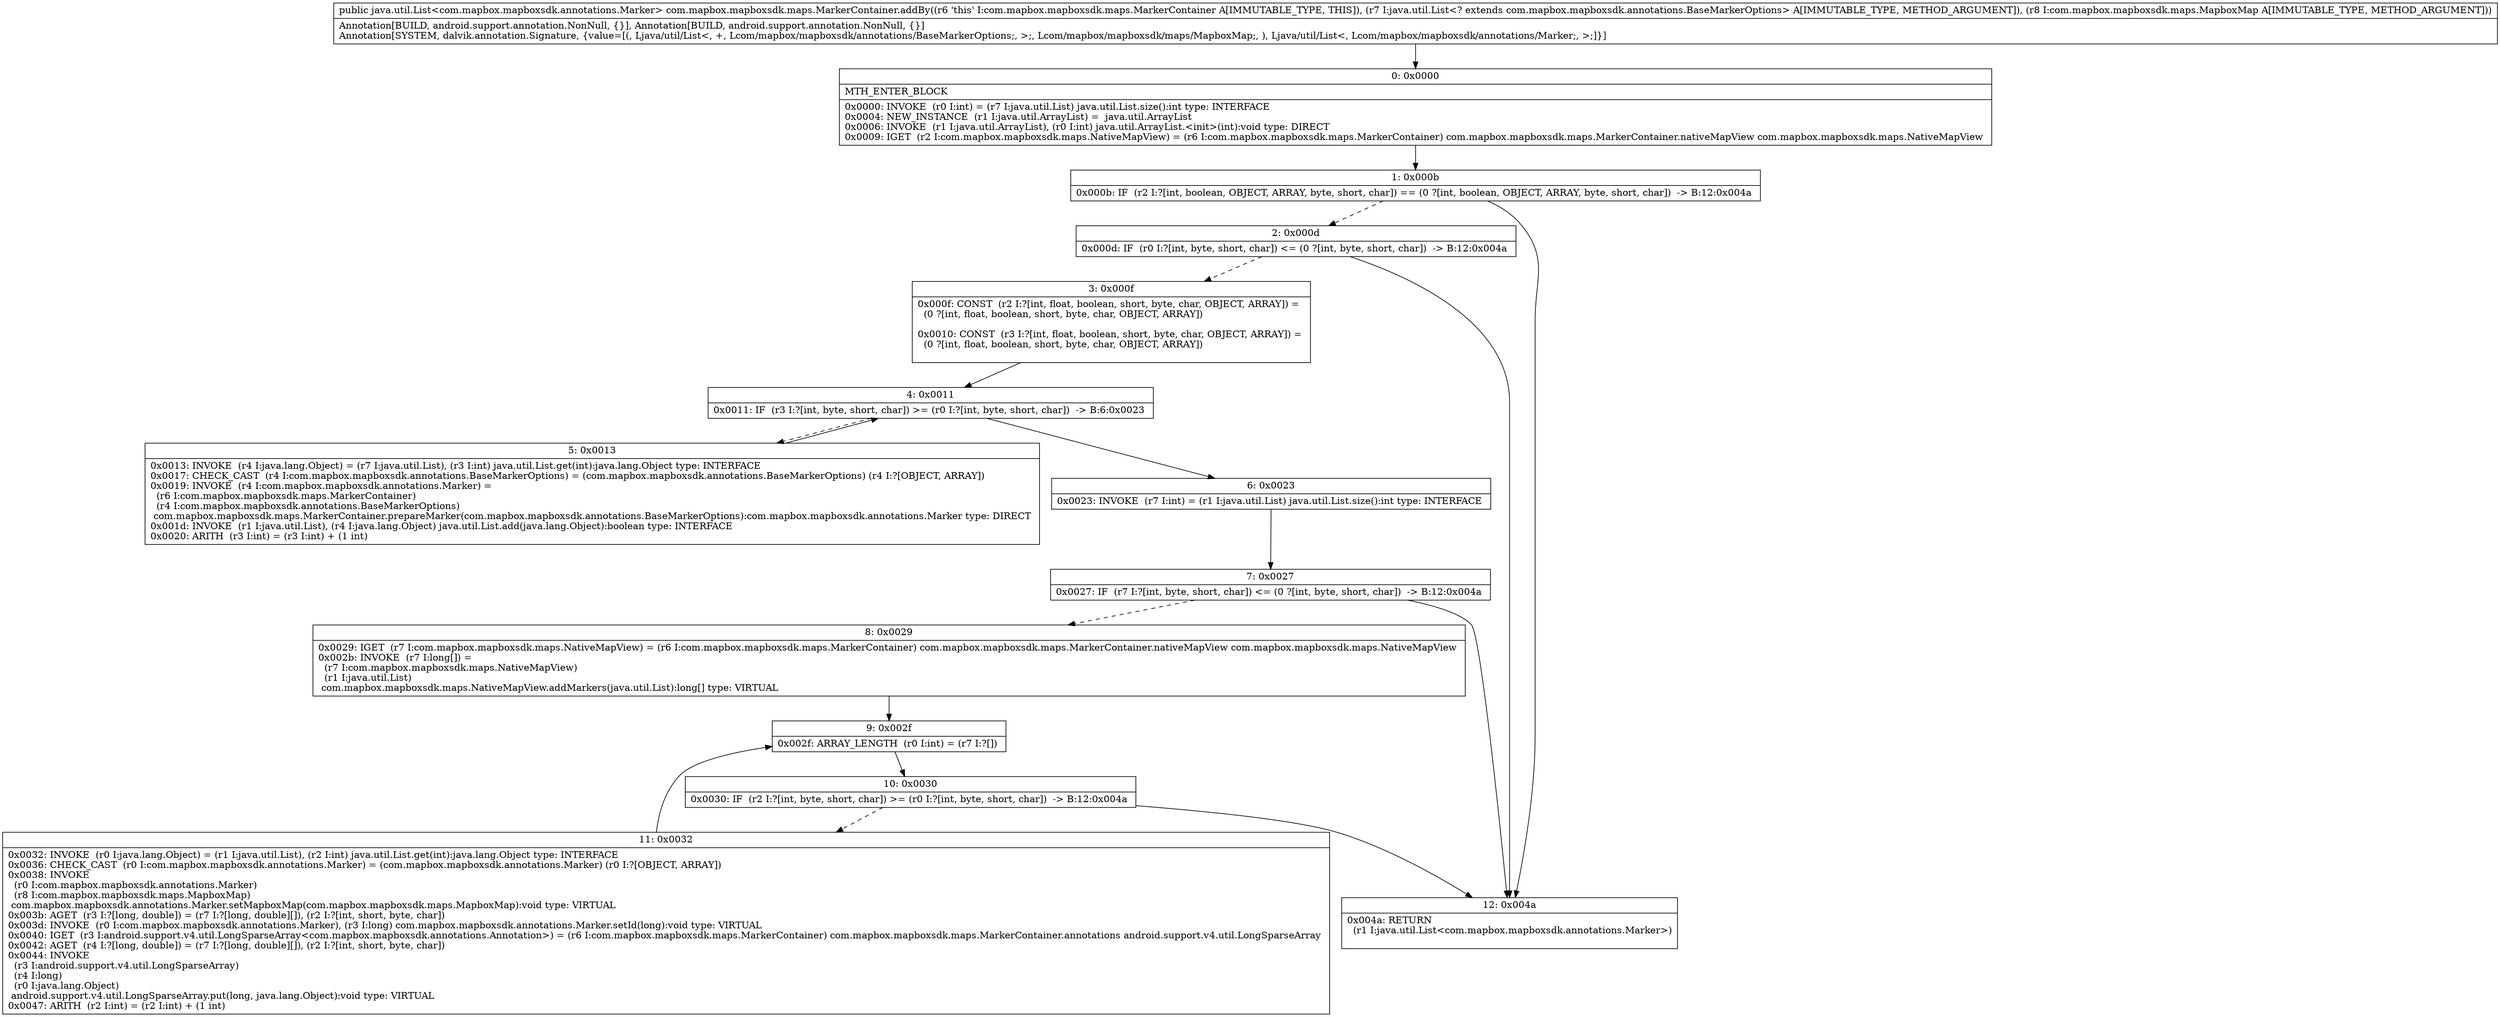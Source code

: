 digraph "CFG forcom.mapbox.mapboxsdk.maps.MarkerContainer.addBy(Ljava\/util\/List;Lcom\/mapbox\/mapboxsdk\/maps\/MapboxMap;)Ljava\/util\/List;" {
Node_0 [shape=record,label="{0\:\ 0x0000|MTH_ENTER_BLOCK\l|0x0000: INVOKE  (r0 I:int) = (r7 I:java.util.List) java.util.List.size():int type: INTERFACE \l0x0004: NEW_INSTANCE  (r1 I:java.util.ArrayList) =  java.util.ArrayList \l0x0006: INVOKE  (r1 I:java.util.ArrayList), (r0 I:int) java.util.ArrayList.\<init\>(int):void type: DIRECT \l0x0009: IGET  (r2 I:com.mapbox.mapboxsdk.maps.NativeMapView) = (r6 I:com.mapbox.mapboxsdk.maps.MarkerContainer) com.mapbox.mapboxsdk.maps.MarkerContainer.nativeMapView com.mapbox.mapboxsdk.maps.NativeMapView \l}"];
Node_1 [shape=record,label="{1\:\ 0x000b|0x000b: IF  (r2 I:?[int, boolean, OBJECT, ARRAY, byte, short, char]) == (0 ?[int, boolean, OBJECT, ARRAY, byte, short, char])  \-\> B:12:0x004a \l}"];
Node_2 [shape=record,label="{2\:\ 0x000d|0x000d: IF  (r0 I:?[int, byte, short, char]) \<= (0 ?[int, byte, short, char])  \-\> B:12:0x004a \l}"];
Node_3 [shape=record,label="{3\:\ 0x000f|0x000f: CONST  (r2 I:?[int, float, boolean, short, byte, char, OBJECT, ARRAY]) = \l  (0 ?[int, float, boolean, short, byte, char, OBJECT, ARRAY])\l \l0x0010: CONST  (r3 I:?[int, float, boolean, short, byte, char, OBJECT, ARRAY]) = \l  (0 ?[int, float, boolean, short, byte, char, OBJECT, ARRAY])\l \l}"];
Node_4 [shape=record,label="{4\:\ 0x0011|0x0011: IF  (r3 I:?[int, byte, short, char]) \>= (r0 I:?[int, byte, short, char])  \-\> B:6:0x0023 \l}"];
Node_5 [shape=record,label="{5\:\ 0x0013|0x0013: INVOKE  (r4 I:java.lang.Object) = (r7 I:java.util.List), (r3 I:int) java.util.List.get(int):java.lang.Object type: INTERFACE \l0x0017: CHECK_CAST  (r4 I:com.mapbox.mapboxsdk.annotations.BaseMarkerOptions) = (com.mapbox.mapboxsdk.annotations.BaseMarkerOptions) (r4 I:?[OBJECT, ARRAY]) \l0x0019: INVOKE  (r4 I:com.mapbox.mapboxsdk.annotations.Marker) = \l  (r6 I:com.mapbox.mapboxsdk.maps.MarkerContainer)\l  (r4 I:com.mapbox.mapboxsdk.annotations.BaseMarkerOptions)\l com.mapbox.mapboxsdk.maps.MarkerContainer.prepareMarker(com.mapbox.mapboxsdk.annotations.BaseMarkerOptions):com.mapbox.mapboxsdk.annotations.Marker type: DIRECT \l0x001d: INVOKE  (r1 I:java.util.List), (r4 I:java.lang.Object) java.util.List.add(java.lang.Object):boolean type: INTERFACE \l0x0020: ARITH  (r3 I:int) = (r3 I:int) + (1 int) \l}"];
Node_6 [shape=record,label="{6\:\ 0x0023|0x0023: INVOKE  (r7 I:int) = (r1 I:java.util.List) java.util.List.size():int type: INTERFACE \l}"];
Node_7 [shape=record,label="{7\:\ 0x0027|0x0027: IF  (r7 I:?[int, byte, short, char]) \<= (0 ?[int, byte, short, char])  \-\> B:12:0x004a \l}"];
Node_8 [shape=record,label="{8\:\ 0x0029|0x0029: IGET  (r7 I:com.mapbox.mapboxsdk.maps.NativeMapView) = (r6 I:com.mapbox.mapboxsdk.maps.MarkerContainer) com.mapbox.mapboxsdk.maps.MarkerContainer.nativeMapView com.mapbox.mapboxsdk.maps.NativeMapView \l0x002b: INVOKE  (r7 I:long[]) = \l  (r7 I:com.mapbox.mapboxsdk.maps.NativeMapView)\l  (r1 I:java.util.List)\l com.mapbox.mapboxsdk.maps.NativeMapView.addMarkers(java.util.List):long[] type: VIRTUAL \l}"];
Node_9 [shape=record,label="{9\:\ 0x002f|0x002f: ARRAY_LENGTH  (r0 I:int) = (r7 I:?[]) \l}"];
Node_10 [shape=record,label="{10\:\ 0x0030|0x0030: IF  (r2 I:?[int, byte, short, char]) \>= (r0 I:?[int, byte, short, char])  \-\> B:12:0x004a \l}"];
Node_11 [shape=record,label="{11\:\ 0x0032|0x0032: INVOKE  (r0 I:java.lang.Object) = (r1 I:java.util.List), (r2 I:int) java.util.List.get(int):java.lang.Object type: INTERFACE \l0x0036: CHECK_CAST  (r0 I:com.mapbox.mapboxsdk.annotations.Marker) = (com.mapbox.mapboxsdk.annotations.Marker) (r0 I:?[OBJECT, ARRAY]) \l0x0038: INVOKE  \l  (r0 I:com.mapbox.mapboxsdk.annotations.Marker)\l  (r8 I:com.mapbox.mapboxsdk.maps.MapboxMap)\l com.mapbox.mapboxsdk.annotations.Marker.setMapboxMap(com.mapbox.mapboxsdk.maps.MapboxMap):void type: VIRTUAL \l0x003b: AGET  (r3 I:?[long, double]) = (r7 I:?[long, double][]), (r2 I:?[int, short, byte, char]) \l0x003d: INVOKE  (r0 I:com.mapbox.mapboxsdk.annotations.Marker), (r3 I:long) com.mapbox.mapboxsdk.annotations.Marker.setId(long):void type: VIRTUAL \l0x0040: IGET  (r3 I:android.support.v4.util.LongSparseArray\<com.mapbox.mapboxsdk.annotations.Annotation\>) = (r6 I:com.mapbox.mapboxsdk.maps.MarkerContainer) com.mapbox.mapboxsdk.maps.MarkerContainer.annotations android.support.v4.util.LongSparseArray \l0x0042: AGET  (r4 I:?[long, double]) = (r7 I:?[long, double][]), (r2 I:?[int, short, byte, char]) \l0x0044: INVOKE  \l  (r3 I:android.support.v4.util.LongSparseArray)\l  (r4 I:long)\l  (r0 I:java.lang.Object)\l android.support.v4.util.LongSparseArray.put(long, java.lang.Object):void type: VIRTUAL \l0x0047: ARITH  (r2 I:int) = (r2 I:int) + (1 int) \l}"];
Node_12 [shape=record,label="{12\:\ 0x004a|0x004a: RETURN  \l  (r1 I:java.util.List\<com.mapbox.mapboxsdk.annotations.Marker\>)\l \l}"];
MethodNode[shape=record,label="{public java.util.List\<com.mapbox.mapboxsdk.annotations.Marker\> com.mapbox.mapboxsdk.maps.MarkerContainer.addBy((r6 'this' I:com.mapbox.mapboxsdk.maps.MarkerContainer A[IMMUTABLE_TYPE, THIS]), (r7 I:java.util.List\<? extends com.mapbox.mapboxsdk.annotations.BaseMarkerOptions\> A[IMMUTABLE_TYPE, METHOD_ARGUMENT]), (r8 I:com.mapbox.mapboxsdk.maps.MapboxMap A[IMMUTABLE_TYPE, METHOD_ARGUMENT]))  | Annotation[BUILD, android.support.annotation.NonNull, \{\}], Annotation[BUILD, android.support.annotation.NonNull, \{\}]\lAnnotation[SYSTEM, dalvik.annotation.Signature, \{value=[(, Ljava\/util\/List\<, +, Lcom\/mapbox\/mapboxsdk\/annotations\/BaseMarkerOptions;, \>;, Lcom\/mapbox\/mapboxsdk\/maps\/MapboxMap;, ), Ljava\/util\/List\<, Lcom\/mapbox\/mapboxsdk\/annotations\/Marker;, \>;]\}]\l}"];
MethodNode -> Node_0;
Node_0 -> Node_1;
Node_1 -> Node_2[style=dashed];
Node_1 -> Node_12;
Node_2 -> Node_3[style=dashed];
Node_2 -> Node_12;
Node_3 -> Node_4;
Node_4 -> Node_5[style=dashed];
Node_4 -> Node_6;
Node_5 -> Node_4;
Node_6 -> Node_7;
Node_7 -> Node_8[style=dashed];
Node_7 -> Node_12;
Node_8 -> Node_9;
Node_9 -> Node_10;
Node_10 -> Node_11[style=dashed];
Node_10 -> Node_12;
Node_11 -> Node_9;
}

